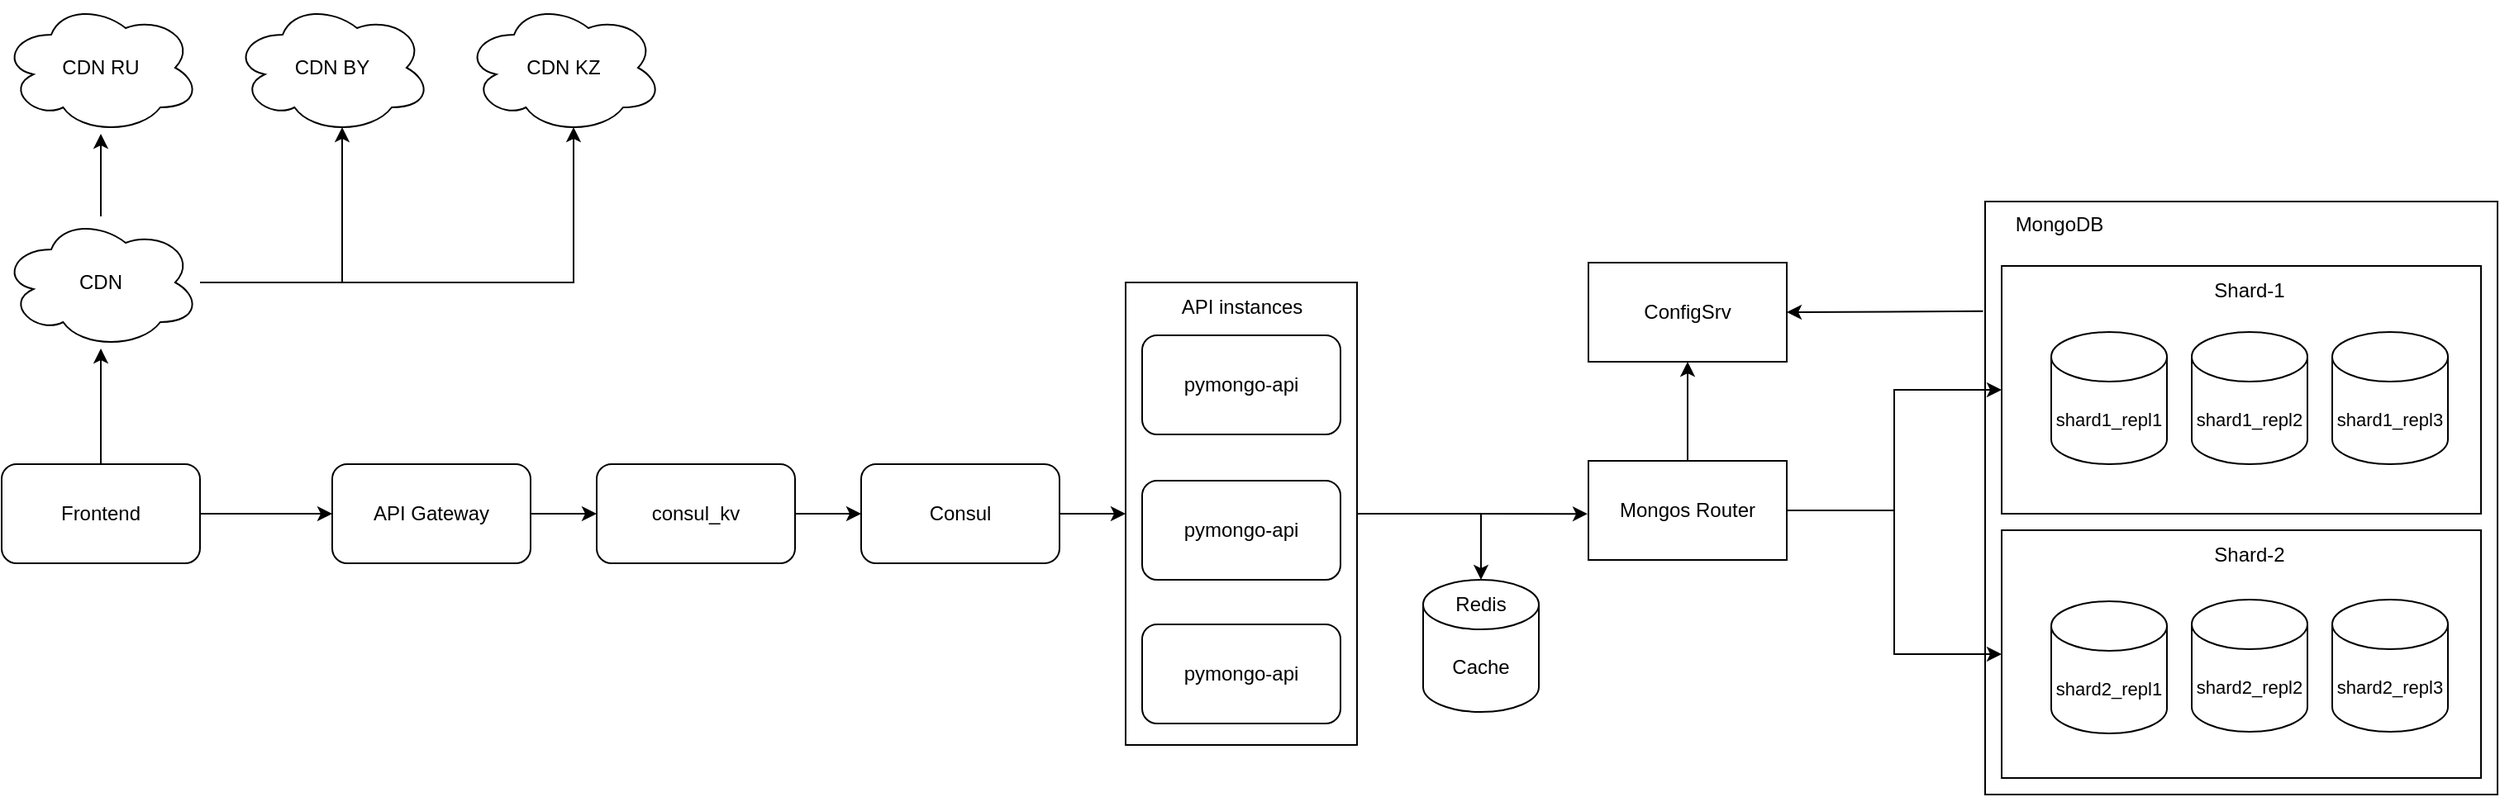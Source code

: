 <mxfile version="24.6.4" type="device">
  <diagram name="Page-1" id="-H_mtQnk-PTXWXPvYvuk">
    <mxGraphModel dx="3352" dy="1334" grid="1" gridSize="10" guides="1" tooltips="1" connect="1" arrows="1" fold="1" page="1" pageScale="1" pageWidth="1169" pageHeight="827" math="0" shadow="0">
      <root>
        <mxCell id="0" />
        <mxCell id="1" parent="0" />
        <mxCell id="d55q2q6ICzrKAKXx2cwE-44" style="edgeStyle=orthogonalEdgeStyle;rounded=0;orthogonalLoop=1;jettySize=auto;html=1;entryX=0.5;entryY=0;entryDx=0;entryDy=0;" edge="1" parent="1" source="d55q2q6ICzrKAKXx2cwE-38" target="d55q2q6ICzrKAKXx2cwE-29">
          <mxGeometry relative="1" as="geometry" />
        </mxCell>
        <mxCell id="d55q2q6ICzrKAKXx2cwE-38" value="" style="rounded=0;whiteSpace=wrap;html=1;" vertex="1" parent="1">
          <mxGeometry x="-480" y="180" width="140" height="280" as="geometry" />
        </mxCell>
        <mxCell id="d55q2q6ICzrKAKXx2cwE-18" value="" style="rounded=0;whiteSpace=wrap;html=1;" vertex="1" parent="1">
          <mxGeometry x="40" y="131" width="310" height="359" as="geometry" />
        </mxCell>
        <mxCell id="d55q2q6ICzrKAKXx2cwE-1" value="" style="rounded=0;whiteSpace=wrap;html=1;" vertex="1" parent="1">
          <mxGeometry x="50" y="170" width="290" height="150" as="geometry" />
        </mxCell>
        <mxCell id="d55q2q6ICzrKAKXx2cwE-2" value="&lt;font style=&quot;font-size: 11px;&quot;&gt;shard1_repl1&lt;/font&gt;" style="shape=cylinder3;whiteSpace=wrap;html=1;boundedLbl=1;backgroundOutline=1;size=15;" vertex="1" parent="1">
          <mxGeometry x="80" y="210" width="70" height="80" as="geometry" />
        </mxCell>
        <mxCell id="d55q2q6ICzrKAKXx2cwE-3" value="&lt;font style=&quot;font-size: 11px;&quot;&gt;shard1_repl2&lt;/font&gt;" style="shape=cylinder3;whiteSpace=wrap;html=1;boundedLbl=1;backgroundOutline=1;size=15;" vertex="1" parent="1">
          <mxGeometry x="165" y="210" width="70" height="80" as="geometry" />
        </mxCell>
        <mxCell id="d55q2q6ICzrKAKXx2cwE-4" value="&lt;font style=&quot;font-size: 11px;&quot;&gt;shard1_repl3&lt;/font&gt;" style="shape=cylinder3;whiteSpace=wrap;html=1;boundedLbl=1;backgroundOutline=1;size=15;" vertex="1" parent="1">
          <mxGeometry x="250" y="210" width="70" height="80" as="geometry" />
        </mxCell>
        <mxCell id="d55q2q6ICzrKAKXx2cwE-5" value="Shard-1" style="text;html=1;align=center;verticalAlign=middle;whiteSpace=wrap;rounded=0;" vertex="1" parent="1">
          <mxGeometry x="170" y="170" width="60" height="30" as="geometry" />
        </mxCell>
        <mxCell id="d55q2q6ICzrKAKXx2cwE-7" value="" style="rounded=0;whiteSpace=wrap;html=1;" vertex="1" parent="1">
          <mxGeometry x="50" y="330" width="290" height="150" as="geometry" />
        </mxCell>
        <mxCell id="d55q2q6ICzrKAKXx2cwE-8" value="&lt;font style=&quot;font-size: 11px;&quot;&gt;shard2_repl1&lt;/font&gt;" style="shape=cylinder3;whiteSpace=wrap;html=1;boundedLbl=1;backgroundOutline=1;size=15;" vertex="1" parent="1">
          <mxGeometry x="80" y="373" width="70" height="80" as="geometry" />
        </mxCell>
        <mxCell id="d55q2q6ICzrKAKXx2cwE-9" value="&lt;font style=&quot;font-size: 11px;&quot;&gt;shard2_repl2&lt;/font&gt;" style="shape=cylinder3;whiteSpace=wrap;html=1;boundedLbl=1;backgroundOutline=1;size=15;" vertex="1" parent="1">
          <mxGeometry x="165" y="372" width="70" height="80" as="geometry" />
        </mxCell>
        <mxCell id="d55q2q6ICzrKAKXx2cwE-10" value="&lt;font style=&quot;font-size: 11px;&quot;&gt;shard2_repl3&lt;/font&gt;" style="shape=cylinder3;whiteSpace=wrap;html=1;boundedLbl=1;backgroundOutline=1;size=15;" vertex="1" parent="1">
          <mxGeometry x="250" y="372" width="70" height="80" as="geometry" />
        </mxCell>
        <mxCell id="d55q2q6ICzrKAKXx2cwE-11" value="Shard-2" style="text;html=1;align=center;verticalAlign=middle;whiteSpace=wrap;rounded=0;" vertex="1" parent="1">
          <mxGeometry x="170" y="330" width="60" height="30" as="geometry" />
        </mxCell>
        <mxCell id="d55q2q6ICzrKAKXx2cwE-23" value="" style="edgeStyle=orthogonalEdgeStyle;rounded=0;orthogonalLoop=1;jettySize=auto;html=1;" edge="1" parent="1" source="d55q2q6ICzrKAKXx2cwE-14" target="d55q2q6ICzrKAKXx2cwE-19">
          <mxGeometry relative="1" as="geometry" />
        </mxCell>
        <mxCell id="d55q2q6ICzrKAKXx2cwE-25" style="edgeStyle=orthogonalEdgeStyle;rounded=0;orthogonalLoop=1;jettySize=auto;html=1;" edge="1" parent="1" source="d55q2q6ICzrKAKXx2cwE-14" target="d55q2q6ICzrKAKXx2cwE-7">
          <mxGeometry relative="1" as="geometry" />
        </mxCell>
        <mxCell id="d55q2q6ICzrKAKXx2cwE-14" value="Mongos Router" style="rounded=0;whiteSpace=wrap;html=1;" vertex="1" parent="1">
          <mxGeometry x="-200" y="288" width="120" height="60" as="geometry" />
        </mxCell>
        <mxCell id="d55q2q6ICzrKAKXx2cwE-19" value="ConfigSrv" style="rounded=0;whiteSpace=wrap;html=1;" vertex="1" parent="1">
          <mxGeometry x="-200" y="168" width="120" height="60" as="geometry" />
        </mxCell>
        <mxCell id="d55q2q6ICzrKAKXx2cwE-21" value="MongoDB" style="text;html=1;align=center;verticalAlign=middle;whiteSpace=wrap;rounded=0;" vertex="1" parent="1">
          <mxGeometry x="40" y="130" width="90" height="30" as="geometry" />
        </mxCell>
        <mxCell id="d55q2q6ICzrKAKXx2cwE-22" style="edgeStyle=orthogonalEdgeStyle;rounded=0;orthogonalLoop=1;jettySize=auto;html=1;" edge="1" parent="1" source="d55q2q6ICzrKAKXx2cwE-14" target="d55q2q6ICzrKAKXx2cwE-1">
          <mxGeometry relative="1" as="geometry" />
        </mxCell>
        <mxCell id="d55q2q6ICzrKAKXx2cwE-24" value="" style="endArrow=classic;html=1;rounded=0;exitX=-0.004;exitY=0.185;exitDx=0;exitDy=0;exitPerimeter=0;entryX=1;entryY=0.5;entryDx=0;entryDy=0;" edge="1" parent="1" source="d55q2q6ICzrKAKXx2cwE-18" target="d55q2q6ICzrKAKXx2cwE-19">
          <mxGeometry width="50" height="50" relative="1" as="geometry">
            <mxPoint x="140" y="248" as="sourcePoint" />
            <mxPoint x="190" y="198" as="targetPoint" />
          </mxGeometry>
        </mxCell>
        <mxCell id="d55q2q6ICzrKAKXx2cwE-32" value="" style="edgeStyle=orthogonalEdgeStyle;rounded=0;orthogonalLoop=1;jettySize=auto;html=1;" edge="1" parent="1" source="d55q2q6ICzrKAKXx2cwE-26" target="d55q2q6ICzrKAKXx2cwE-31">
          <mxGeometry relative="1" as="geometry" />
        </mxCell>
        <mxCell id="d55q2q6ICzrKAKXx2cwE-26" value="API Gateway" style="rounded=1;whiteSpace=wrap;html=1;" vertex="1" parent="1">
          <mxGeometry x="-960" y="290" width="120" height="60" as="geometry" />
        </mxCell>
        <mxCell id="d55q2q6ICzrKAKXx2cwE-28" value="Cache" style="shape=cylinder3;whiteSpace=wrap;html=1;boundedLbl=1;backgroundOutline=1;size=15;" vertex="1" parent="1">
          <mxGeometry x="-300" y="360" width="70" height="80" as="geometry" />
        </mxCell>
        <mxCell id="d55q2q6ICzrKAKXx2cwE-29" value="Redis" style="text;html=1;align=center;verticalAlign=middle;whiteSpace=wrap;rounded=0;" vertex="1" parent="1">
          <mxGeometry x="-310" y="360" width="90" height="30" as="geometry" />
        </mxCell>
        <mxCell id="d55q2q6ICzrKAKXx2cwE-34" style="edgeStyle=orthogonalEdgeStyle;rounded=0;orthogonalLoop=1;jettySize=auto;html=1;" edge="1" parent="1" source="d55q2q6ICzrKAKXx2cwE-31" target="d55q2q6ICzrKAKXx2cwE-33">
          <mxGeometry relative="1" as="geometry" />
        </mxCell>
        <mxCell id="d55q2q6ICzrKAKXx2cwE-31" value="consul_kv" style="rounded=1;whiteSpace=wrap;html=1;" vertex="1" parent="1">
          <mxGeometry x="-800" y="290" width="120" height="60" as="geometry" />
        </mxCell>
        <mxCell id="d55q2q6ICzrKAKXx2cwE-39" style="edgeStyle=orthogonalEdgeStyle;rounded=0;orthogonalLoop=1;jettySize=auto;html=1;entryX=0;entryY=0.5;entryDx=0;entryDy=0;" edge="1" parent="1" source="d55q2q6ICzrKAKXx2cwE-33" target="d55q2q6ICzrKAKXx2cwE-38">
          <mxGeometry relative="1" as="geometry" />
        </mxCell>
        <mxCell id="d55q2q6ICzrKAKXx2cwE-33" value="Consul" style="rounded=1;whiteSpace=wrap;html=1;" vertex="1" parent="1">
          <mxGeometry x="-640" y="290" width="120" height="60" as="geometry" />
        </mxCell>
        <mxCell id="d55q2q6ICzrKAKXx2cwE-35" value="pymongo-api" style="rounded=1;whiteSpace=wrap;html=1;" vertex="1" parent="1">
          <mxGeometry x="-470" y="212" width="120" height="60" as="geometry" />
        </mxCell>
        <mxCell id="d55q2q6ICzrKAKXx2cwE-36" value="pymongo-api" style="rounded=1;whiteSpace=wrap;html=1;" vertex="1" parent="1">
          <mxGeometry x="-470" y="300" width="120" height="60" as="geometry" />
        </mxCell>
        <mxCell id="d55q2q6ICzrKAKXx2cwE-37" value="pymongo-api" style="rounded=1;whiteSpace=wrap;html=1;" vertex="1" parent="1">
          <mxGeometry x="-470" y="387" width="120" height="60" as="geometry" />
        </mxCell>
        <mxCell id="d55q2q6ICzrKAKXx2cwE-40" value="API instances" style="text;html=1;align=center;verticalAlign=middle;whiteSpace=wrap;rounded=0;" vertex="1" parent="1">
          <mxGeometry x="-472.5" y="180" width="125" height="30" as="geometry" />
        </mxCell>
        <mxCell id="d55q2q6ICzrKAKXx2cwE-41" value="" style="endArrow=classic;html=1;rounded=0;exitX=1;exitY=0.5;exitDx=0;exitDy=0;entryX=-0.004;entryY=0.535;entryDx=0;entryDy=0;entryPerimeter=0;" edge="1" parent="1" source="d55q2q6ICzrKAKXx2cwE-38" target="d55q2q6ICzrKAKXx2cwE-14">
          <mxGeometry width="50" height="50" relative="1" as="geometry">
            <mxPoint x="-160" y="390" as="sourcePoint" />
            <mxPoint x="-110" y="340" as="targetPoint" />
          </mxGeometry>
        </mxCell>
        <mxCell id="d55q2q6ICzrKAKXx2cwE-47" style="edgeStyle=orthogonalEdgeStyle;rounded=0;orthogonalLoop=1;jettySize=auto;html=1;entryX=0;entryY=0.5;entryDx=0;entryDy=0;" edge="1" parent="1" source="d55q2q6ICzrKAKXx2cwE-46" target="d55q2q6ICzrKAKXx2cwE-26">
          <mxGeometry relative="1" as="geometry" />
        </mxCell>
        <mxCell id="d55q2q6ICzrKAKXx2cwE-50" value="" style="edgeStyle=orthogonalEdgeStyle;rounded=0;orthogonalLoop=1;jettySize=auto;html=1;" edge="1" parent="1" source="d55q2q6ICzrKAKXx2cwE-46" target="d55q2q6ICzrKAKXx2cwE-48">
          <mxGeometry relative="1" as="geometry" />
        </mxCell>
        <mxCell id="d55q2q6ICzrKAKXx2cwE-46" value="Frontend" style="rounded=1;whiteSpace=wrap;html=1;" vertex="1" parent="1">
          <mxGeometry x="-1160" y="290" width="120" height="60" as="geometry" />
        </mxCell>
        <mxCell id="d55q2q6ICzrKAKXx2cwE-48" value="CDN" style="ellipse;shape=cloud;whiteSpace=wrap;html=1;" vertex="1" parent="1">
          <mxGeometry x="-1160" y="140" width="120" height="80" as="geometry" />
        </mxCell>
        <mxCell id="d55q2q6ICzrKAKXx2cwE-51" value="CDN RU" style="ellipse;shape=cloud;whiteSpace=wrap;html=1;" vertex="1" parent="1">
          <mxGeometry x="-1160" y="10" width="120" height="80" as="geometry" />
        </mxCell>
        <mxCell id="d55q2q6ICzrKAKXx2cwE-52" value="CDN BY" style="ellipse;shape=cloud;whiteSpace=wrap;html=1;" vertex="1" parent="1">
          <mxGeometry x="-1020" y="10" width="120" height="80" as="geometry" />
        </mxCell>
        <mxCell id="d55q2q6ICzrKAKXx2cwE-53" value="CDN KZ" style="ellipse;shape=cloud;whiteSpace=wrap;html=1;" vertex="1" parent="1">
          <mxGeometry x="-880" y="10" width="120" height="80" as="geometry" />
        </mxCell>
        <mxCell id="d55q2q6ICzrKAKXx2cwE-54" style="edgeStyle=orthogonalEdgeStyle;rounded=0;orthogonalLoop=1;jettySize=auto;html=1;entryX=0.5;entryY=1;entryDx=0;entryDy=0;entryPerimeter=0;" edge="1" parent="1" source="d55q2q6ICzrKAKXx2cwE-48" target="d55q2q6ICzrKAKXx2cwE-51">
          <mxGeometry relative="1" as="geometry" />
        </mxCell>
        <mxCell id="d55q2q6ICzrKAKXx2cwE-55" style="edgeStyle=orthogonalEdgeStyle;rounded=0;orthogonalLoop=1;jettySize=auto;html=1;entryX=0.55;entryY=0.95;entryDx=0;entryDy=0;entryPerimeter=0;" edge="1" parent="1" source="d55q2q6ICzrKAKXx2cwE-48" target="d55q2q6ICzrKAKXx2cwE-52">
          <mxGeometry relative="1" as="geometry" />
        </mxCell>
        <mxCell id="d55q2q6ICzrKAKXx2cwE-56" style="edgeStyle=orthogonalEdgeStyle;rounded=0;orthogonalLoop=1;jettySize=auto;html=1;entryX=0.55;entryY=0.95;entryDx=0;entryDy=0;entryPerimeter=0;" edge="1" parent="1" source="d55q2q6ICzrKAKXx2cwE-48" target="d55q2q6ICzrKAKXx2cwE-53">
          <mxGeometry relative="1" as="geometry" />
        </mxCell>
      </root>
    </mxGraphModel>
  </diagram>
</mxfile>

